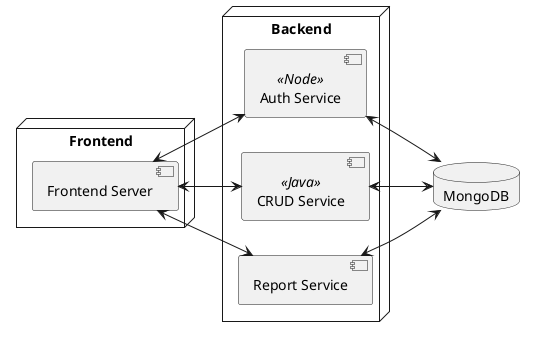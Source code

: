 @startuml Components Diagram

left to right direction
skinparam monochrome true

database MongoDB

node Backend {
  [Auth Service] as auth <<Node>>
  [CRUD Service] as crud <<Java>>
  [Report Service] as report
}

node Frontend {
  [Frontend Server] as front
}

front <--> crud
front <--> report
crud <--> MongoDB
auth <--> front
auth <--> MongoDB
report <--> MongoDB

@enduml